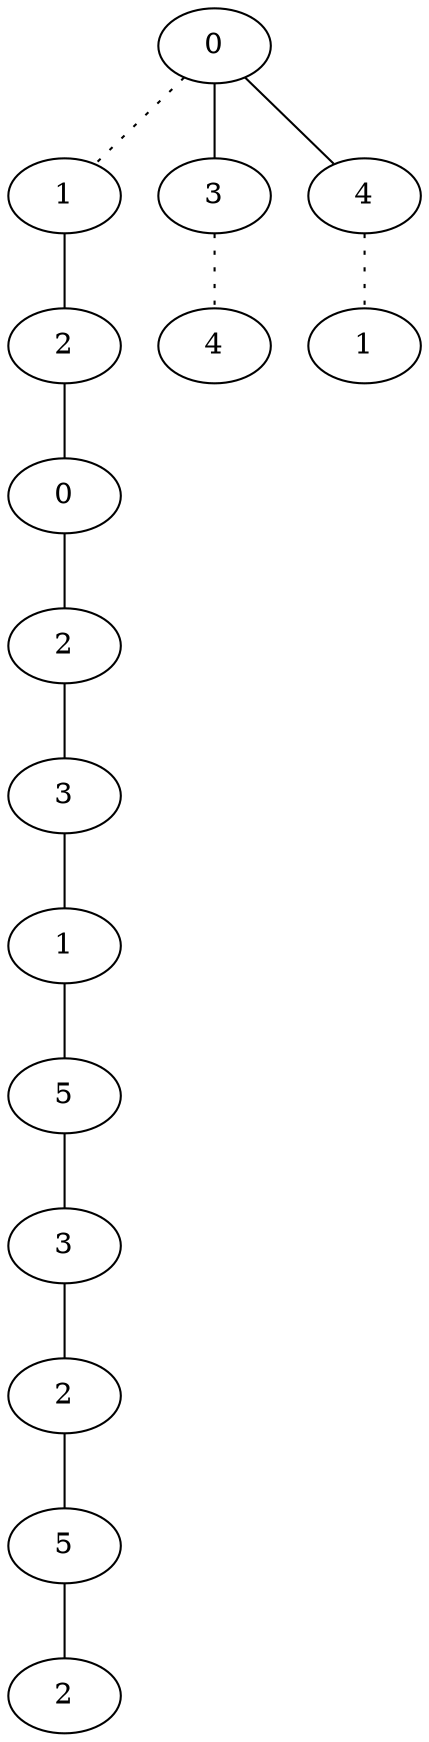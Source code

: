 graph {
a0[label=0];
a1[label=1];
a2[label=2];
a3[label=0];
a4[label=2];
a5[label=3];
a6[label=1];
a7[label=5];
a8[label=3];
a9[label=2];
a10[label=5];
a11[label=2];
a12[label=3];
a13[label=4];
a14[label=4];
a15[label=1];
a0 -- a1 [style=dotted];
a0 -- a12;
a0 -- a14;
a1 -- a2;
a2 -- a3;
a3 -- a4;
a4 -- a5;
a5 -- a6;
a6 -- a7;
a7 -- a8;
a8 -- a9;
a9 -- a10;
a10 -- a11;
a12 -- a13 [style=dotted];
a14 -- a15 [style=dotted];
}
